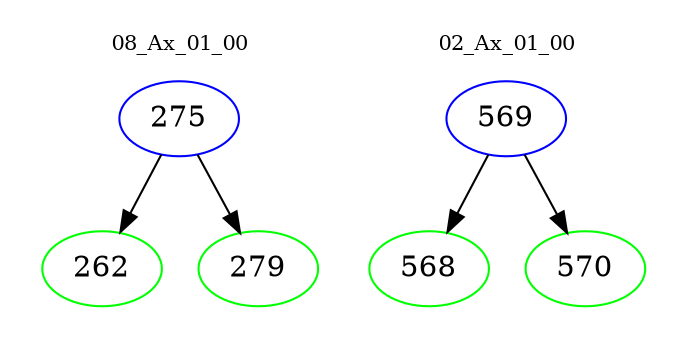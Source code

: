 digraph{
subgraph cluster_0 {
color = white
label = "08_Ax_01_00";
fontsize=10;
T0_275 [label="275", color="blue"]
T0_275 -> T0_262 [color="black"]
T0_262 [label="262", color="green"]
T0_275 -> T0_279 [color="black"]
T0_279 [label="279", color="green"]
}
subgraph cluster_1 {
color = white
label = "02_Ax_01_00";
fontsize=10;
T1_569 [label="569", color="blue"]
T1_569 -> T1_568 [color="black"]
T1_568 [label="568", color="green"]
T1_569 -> T1_570 [color="black"]
T1_570 [label="570", color="green"]
}
}
